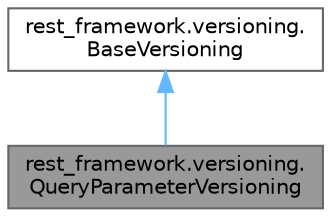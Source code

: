digraph "rest_framework.versioning.QueryParameterVersioning"
{
 // LATEX_PDF_SIZE
  bgcolor="transparent";
  edge [fontname=Helvetica,fontsize=10,labelfontname=Helvetica,labelfontsize=10];
  node [fontname=Helvetica,fontsize=10,shape=box,height=0.2,width=0.4];
  Node1 [id="Node000001",label="rest_framework.versioning.\lQueryParameterVersioning",height=0.2,width=0.4,color="gray40", fillcolor="grey60", style="filled", fontcolor="black",tooltip=" "];
  Node2 -> Node1 [id="edge2_Node000001_Node000002",dir="back",color="steelblue1",style="solid",tooltip=" "];
  Node2 [id="Node000002",label="rest_framework.versioning.\lBaseVersioning",height=0.2,width=0.4,color="gray40", fillcolor="white", style="filled",URL="$classrest__framework_1_1versioning_1_1BaseVersioning.html",tooltip=" "];
}
